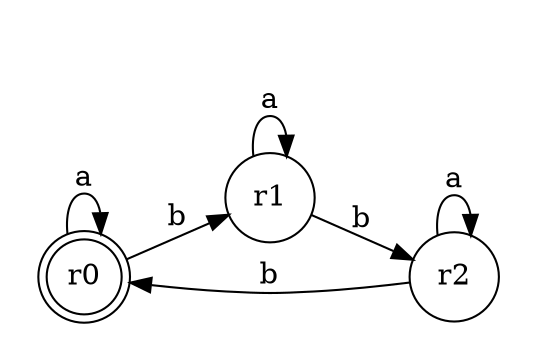 digraph {
	rankdir=LR;
	margin=0.2;
	size=5;
	node [margin=0.1 shape=circle];
	r0[margin=0 shape=doublecircle];
	" "[color=white width=0];
	r0 -> r1 [label = "b"];
	r1 -> r2 [label = "b"];
	r2 -> r0 [label = "b"];
	r0 -> r0 [label = "a"];
	r1 -> r1 [label = "a"];
	r2 -> r2 [label = "a"];
}
